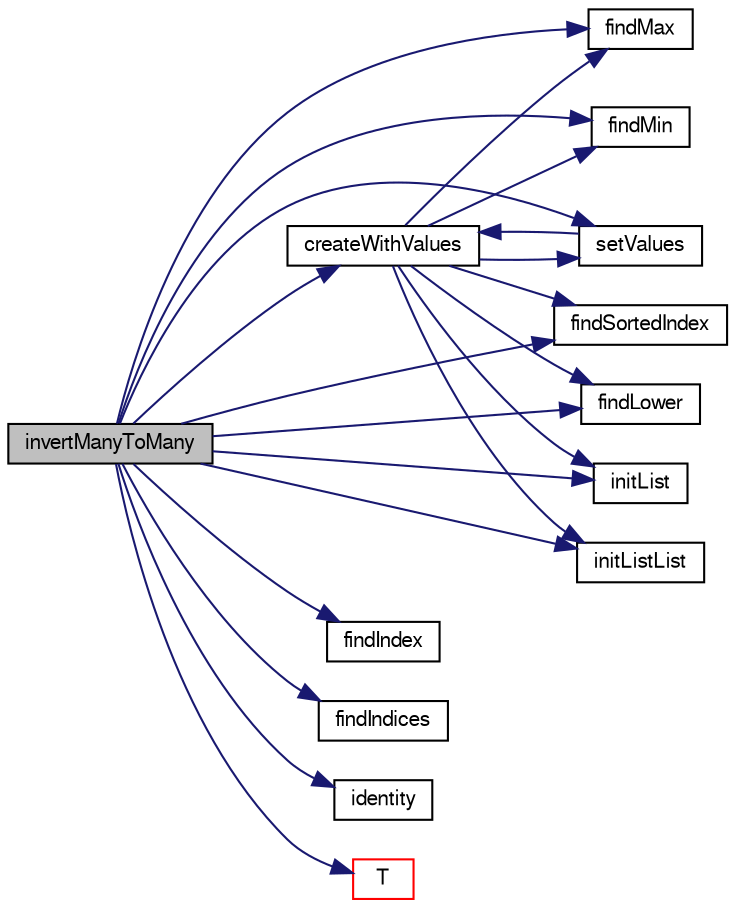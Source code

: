 digraph "invertManyToMany"
{
  bgcolor="transparent";
  edge [fontname="FreeSans",fontsize="10",labelfontname="FreeSans",labelfontsize="10"];
  node [fontname="FreeSans",fontsize="10",shape=record];
  rankdir="LR";
  Node10425 [label="invertManyToMany",height=0.2,width=0.4,color="black", fillcolor="grey75", style="filled", fontcolor="black"];
  Node10425 -> Node10426 [color="midnightblue",fontsize="10",style="solid",fontname="FreeSans"];
  Node10426 [label="createWithValues",height=0.2,width=0.4,color="black",URL="$a21124.html#aeeca6143ff7b77311c502e416937caf1",tooltip="Opposite of findIndices: set values at indices to given value. "];
  Node10426 -> Node10427 [color="midnightblue",fontsize="10",style="solid",fontname="FreeSans"];
  Node10427 [label="setValues",height=0.2,width=0.4,color="black",URL="$a21124.html#ae209b3d2de1e56b66cdbba2e9d35c86c",tooltip="Opposite of findIndices: set values at indices to given value. "];
  Node10427 -> Node10426 [color="midnightblue",fontsize="10",style="solid",fontname="FreeSans"];
  Node10426 -> Node10428 [color="midnightblue",fontsize="10",style="solid",fontname="FreeSans"];
  Node10428 [label="findMax",height=0.2,width=0.4,color="black",URL="$a21124.html#a2d92f36ef5d90a5efde6f1869076d593",tooltip="Find index of max element (and larger than given element). "];
  Node10426 -> Node10429 [color="midnightblue",fontsize="10",style="solid",fontname="FreeSans"];
  Node10429 [label="findMin",height=0.2,width=0.4,color="black",URL="$a21124.html#ab5dba7e8c5c17dd275f08d03b5c134e2",tooltip="Find index of min element (and less than given element). "];
  Node10426 -> Node10430 [color="midnightblue",fontsize="10",style="solid",fontname="FreeSans"];
  Node10430 [label="findSortedIndex",height=0.2,width=0.4,color="black",URL="$a21124.html#a8fb28230f8dbce2a412687d113225324",tooltip="Find first occurence of given element in sorted list and return index,. "];
  Node10426 -> Node10431 [color="midnightblue",fontsize="10",style="solid",fontname="FreeSans"];
  Node10431 [label="findLower",height=0.2,width=0.4,color="black",URL="$a21124.html#a3e7bb0d50f5b31a0dbbf2a6db45a23d9",tooltip="Find last element < given value in sorted list and return index,. "];
  Node10426 -> Node10432 [color="midnightblue",fontsize="10",style="solid",fontname="FreeSans"];
  Node10432 [label="initList",height=0.2,width=0.4,color="black",URL="$a21124.html#af822c529cb1d150b4864b03d8cf0d63a",tooltip="To construct a List from a C array. Has extra Container type. "];
  Node10426 -> Node10433 [color="midnightblue",fontsize="10",style="solid",fontname="FreeSans"];
  Node10433 [label="initListList",height=0.2,width=0.4,color="black",URL="$a21124.html#a1b818cb6c785db5514bc37f808b8ba6d",tooltip="To construct a (square) ListList from a C array. Has extra Container type. "];
  Node10425 -> Node10434 [color="midnightblue",fontsize="10",style="solid",fontname="FreeSans"];
  Node10434 [label="findIndex",height=0.2,width=0.4,color="black",URL="$a21124.html#ac16695f83f370df159eed19f92d095fb",tooltip="Find first occurence of given element and return index,. "];
  Node10425 -> Node10435 [color="midnightblue",fontsize="10",style="solid",fontname="FreeSans"];
  Node10435 [label="findIndices",height=0.2,width=0.4,color="black",URL="$a21124.html#a397299eb3cd05ecb81797e7109e2f0b9",tooltip="Find all occurences of given element. Linear search. "];
  Node10425 -> Node10431 [color="midnightblue",fontsize="10",style="solid",fontname="FreeSans"];
  Node10425 -> Node10428 [color="midnightblue",fontsize="10",style="solid",fontname="FreeSans"];
  Node10425 -> Node10429 [color="midnightblue",fontsize="10",style="solid",fontname="FreeSans"];
  Node10425 -> Node10430 [color="midnightblue",fontsize="10",style="solid",fontname="FreeSans"];
  Node10425 -> Node10436 [color="midnightblue",fontsize="10",style="solid",fontname="FreeSans"];
  Node10436 [label="identity",height=0.2,width=0.4,color="black",URL="$a21124.html#a36af96cb841435845fffb4fe69208490",tooltip="Create identity map (map[i] == i) of given length. "];
  Node10425 -> Node10432 [color="midnightblue",fontsize="10",style="solid",fontname="FreeSans"];
  Node10425 -> Node10433 [color="midnightblue",fontsize="10",style="solid",fontname="FreeSans"];
  Node10425 -> Node10427 [color="midnightblue",fontsize="10",style="solid",fontname="FreeSans"];
  Node10425 -> Node10437 [color="midnightblue",fontsize="10",style="solid",fontname="FreeSans"];
  Node10437 [label="T",height=0.2,width=0.4,color="red",URL="$a21124.html#ae57fda0abb14bb0944947c463c6e09d4"];
}
